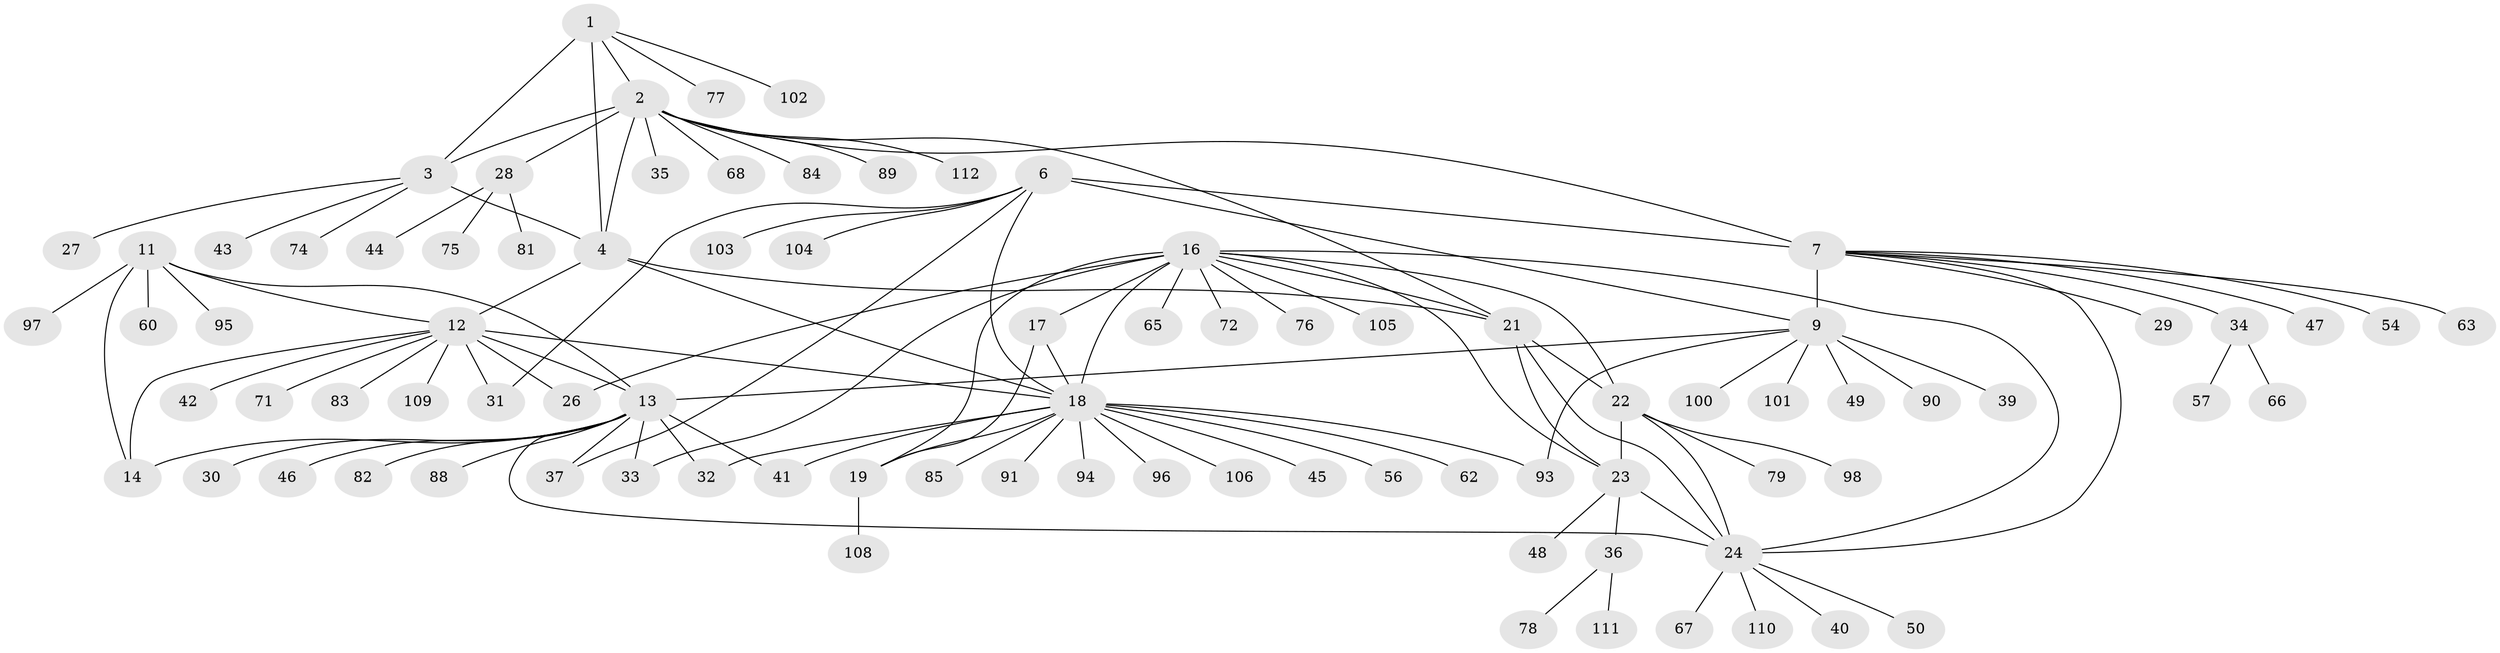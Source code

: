 // Generated by graph-tools (version 1.1) at 2025/52/02/27/25 19:52:22]
// undirected, 88 vertices, 117 edges
graph export_dot {
graph [start="1"]
  node [color=gray90,style=filled];
  1 [super="+64"];
  2 [super="+107"];
  3 [super="+5"];
  4 [super="+86"];
  6 [super="+55"];
  7 [super="+8"];
  9 [super="+10"];
  11 [super="+53"];
  12 [super="+58"];
  13 [super="+15"];
  14;
  16 [super="+25"];
  17;
  18 [super="+20"];
  19 [super="+80"];
  21 [super="+87"];
  22 [super="+52"];
  23;
  24 [super="+59"];
  26;
  27 [super="+73"];
  28 [super="+38"];
  29;
  30;
  31 [super="+61"];
  32;
  33 [super="+51"];
  34;
  35;
  36 [super="+99"];
  37 [super="+70"];
  39;
  40;
  41;
  42;
  43;
  44;
  45;
  46;
  47;
  48;
  49;
  50;
  54;
  56;
  57 [super="+69"];
  60;
  62;
  63;
  65;
  66;
  67;
  68;
  71;
  72;
  74;
  75;
  76;
  77;
  78 [super="+92"];
  79;
  81;
  82;
  83;
  84;
  85;
  88;
  89;
  90;
  91;
  93;
  94;
  95;
  96;
  97;
  98;
  100;
  101;
  102;
  103;
  104;
  105;
  106;
  108;
  109;
  110;
  111;
  112;
  1 -- 2;
  1 -- 3 [weight=2];
  1 -- 4;
  1 -- 77;
  1 -- 102;
  2 -- 3 [weight=2];
  2 -- 4;
  2 -- 28;
  2 -- 35;
  2 -- 68;
  2 -- 84;
  2 -- 89;
  2 -- 112;
  2 -- 21;
  2 -- 7;
  3 -- 4 [weight=2];
  3 -- 27;
  3 -- 43;
  3 -- 74;
  4 -- 12;
  4 -- 18;
  4 -- 21;
  6 -- 7 [weight=2];
  6 -- 9 [weight=2];
  6 -- 18;
  6 -- 37;
  6 -- 103;
  6 -- 104;
  6 -- 31;
  7 -- 9 [weight=4];
  7 -- 29;
  7 -- 34;
  7 -- 47;
  7 -- 54;
  7 -- 24;
  7 -- 63;
  9 -- 100;
  9 -- 101;
  9 -- 39;
  9 -- 13;
  9 -- 49;
  9 -- 90;
  9 -- 93;
  11 -- 12;
  11 -- 13 [weight=2];
  11 -- 14;
  11 -- 95;
  11 -- 97;
  11 -- 60;
  12 -- 13 [weight=2];
  12 -- 14;
  12 -- 26;
  12 -- 31;
  12 -- 42;
  12 -- 71;
  12 -- 83;
  12 -- 109;
  12 -- 18;
  13 -- 14 [weight=2];
  13 -- 33;
  13 -- 41;
  13 -- 46;
  13 -- 82;
  13 -- 32;
  13 -- 37;
  13 -- 24;
  13 -- 88;
  13 -- 30;
  16 -- 17;
  16 -- 18 [weight=2];
  16 -- 19;
  16 -- 26;
  16 -- 65;
  16 -- 21;
  16 -- 22;
  16 -- 23;
  16 -- 24;
  16 -- 105;
  16 -- 72;
  16 -- 76;
  16 -- 33;
  17 -- 18 [weight=2];
  17 -- 19;
  18 -- 19 [weight=2];
  18 -- 32;
  18 -- 56;
  18 -- 62;
  18 -- 94;
  18 -- 96;
  18 -- 106;
  18 -- 41;
  18 -- 45;
  18 -- 85;
  18 -- 91;
  18 -- 93;
  19 -- 108;
  21 -- 22;
  21 -- 23;
  21 -- 24;
  22 -- 23;
  22 -- 24;
  22 -- 79;
  22 -- 98;
  23 -- 24;
  23 -- 36;
  23 -- 48;
  24 -- 40;
  24 -- 50;
  24 -- 67;
  24 -- 110;
  28 -- 44;
  28 -- 81;
  28 -- 75;
  34 -- 57;
  34 -- 66;
  36 -- 78;
  36 -- 111;
}

